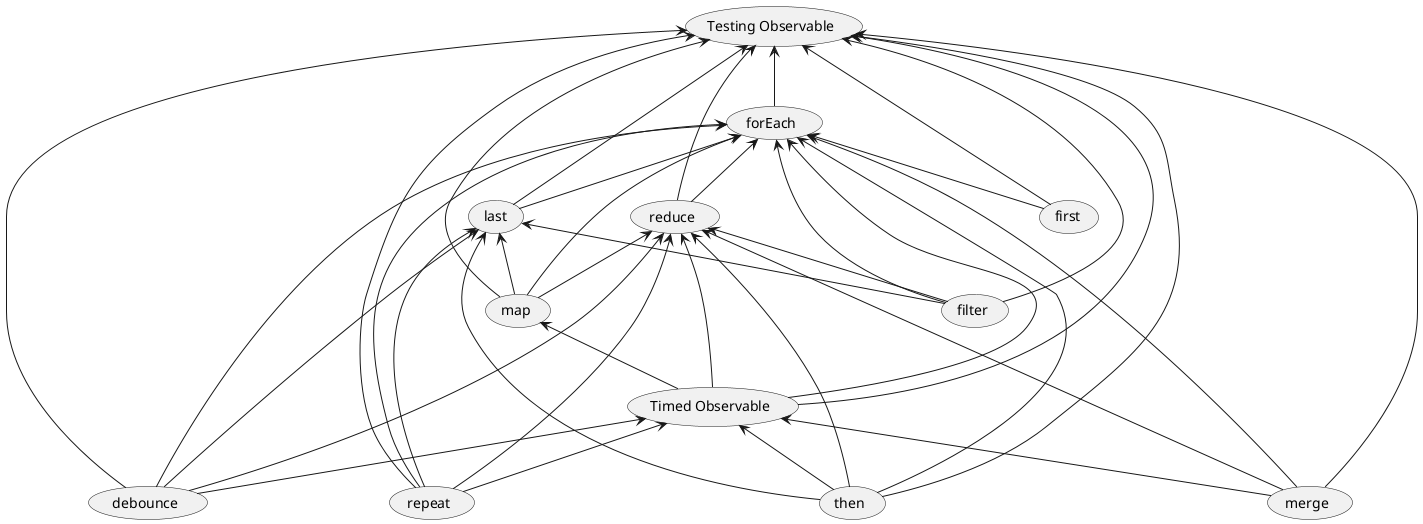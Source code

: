 @startuml

usecase (Testing Observable)
usecase (Timed Observable)
usecase debounce
usecase first
usecase filter
usecase forEach
usecase last
usecase map
usecase merge
usecase reduce
usecase repeat
usecase then

(Testing Observable) <-down- (Timed Observable)
(forEach) <-down- (Timed Observable)
(map) <-down- (Timed Observable)
(reduce) <-down- (Timed Observable)

(Testing Observable) <-down- (debounce)
(Timed Observable) <-down- (debounce)
(forEach) <-down- (debounce)
(last) <-down- (debounce)
(reduce) <-down- (debounce)

(Testing Observable) <-down- (first)
(forEach) <-down- (first)

(Testing Observable) <-down- (filter)
(forEach) <-down- (filter)
(last) <-down- (filter)
(reduce) <-down- (filter)

(Testing Observable) <-down- (forEach)

(Testing Observable) <-down- (last)
(forEach) <-down- (last)

(Testing Observable) <-down- (map)
(forEach) <-down- (map)
(last) <-down- (map)
(reduce) <-down- (map)

(Testing Observable) <-down- (merge)
(Timed Observable) <-down- (merge)
(forEach) <-down- (merge)
(reduce) <-down- (merge)

(Testing Observable) <-down- (reduce)
(forEach) <-down- (reduce)

(Testing Observable) <-down- (repeat)
(Timed Observable) <-down- (repeat)
(forEach) <-down- (repeat)
(last) <-down- (repeat)
(reduce) <-down- (repeat)

(Testing Observable) <-down- (then)
(Timed Observable) <-down- (then)
(forEach) <-down- (then)
(last) <-down- (then)
(reduce) <-down- (then)

@enduml
